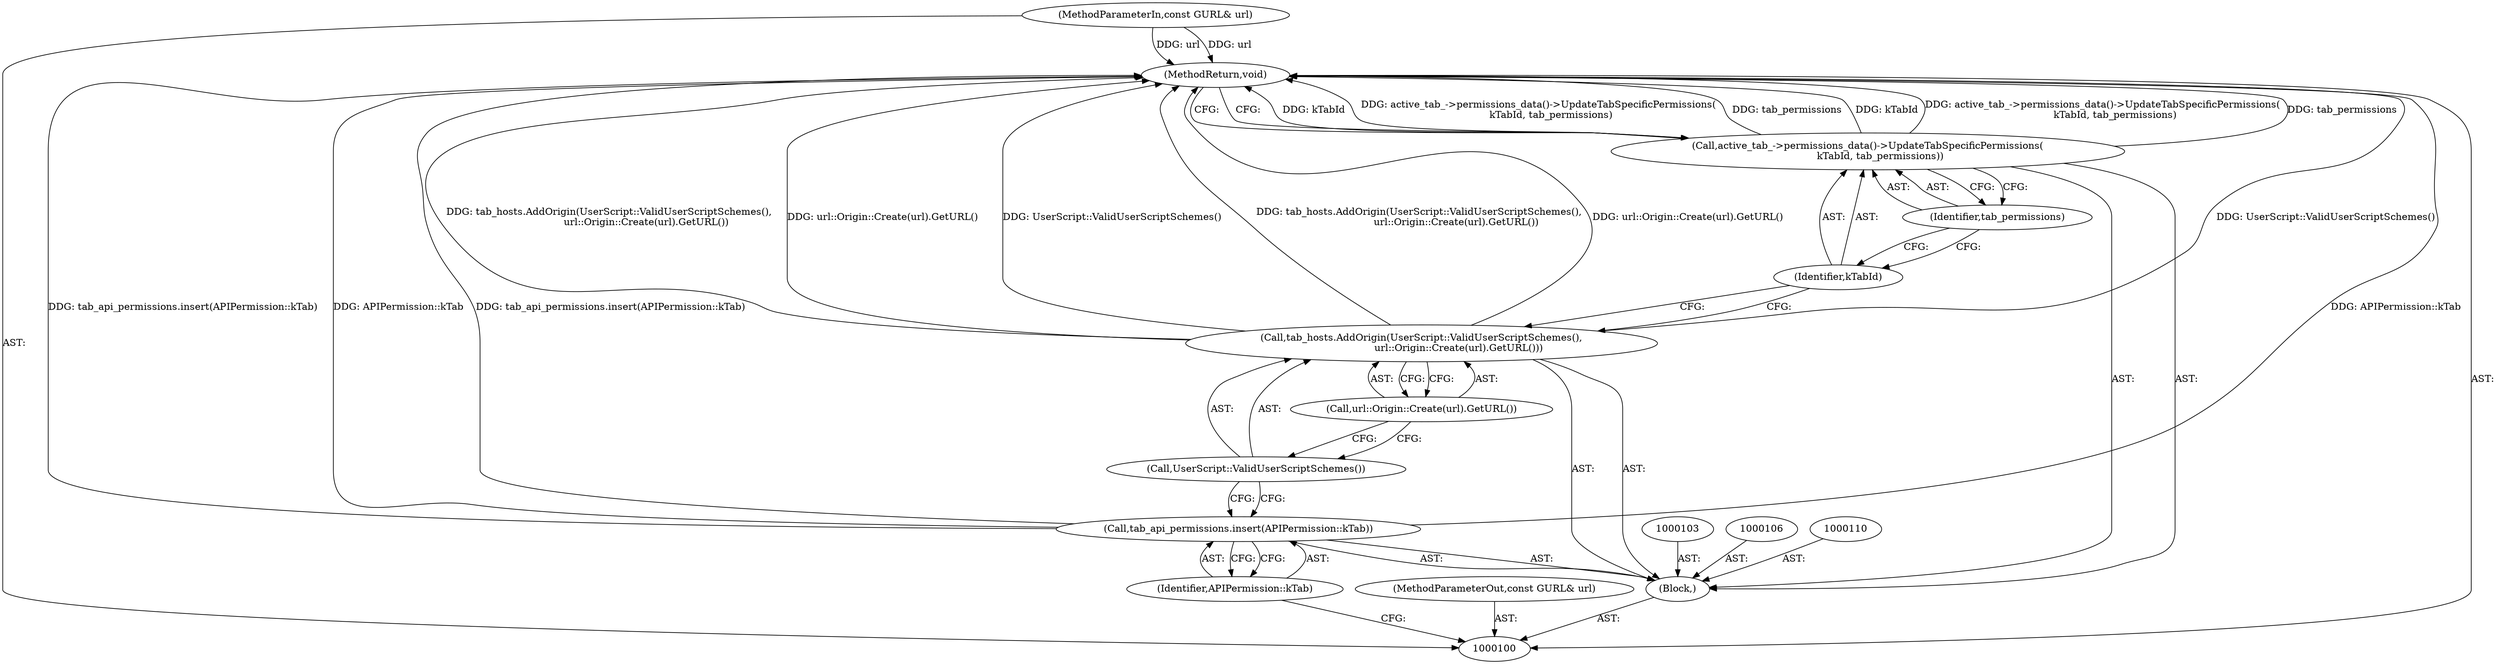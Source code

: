digraph "1_Chrome_0660e08731fd42076d7242068e9eaed1482b14d5_5" {
"1000114" [label="(MethodReturn,void)"];
"1000101" [label="(MethodParameterIn,const GURL& url)"];
"1000142" [label="(MethodParameterOut,const GURL& url)"];
"1000102" [label="(Block,)"];
"1000111" [label="(Call,active_tab_->permissions_data()->UpdateTabSpecificPermissions(\n        kTabId, tab_permissions))"];
"1000113" [label="(Identifier,tab_permissions)"];
"1000112" [label="(Identifier,kTabId)"];
"1000105" [label="(Identifier,APIPermission::kTab)"];
"1000104" [label="(Call,tab_api_permissions.insert(APIPermission::kTab))"];
"1000108" [label="(Call,UserScript::ValidUserScriptSchemes())"];
"1000107" [label="(Call,tab_hosts.AddOrigin(UserScript::ValidUserScriptSchemes(),\n                        url::Origin::Create(url).GetURL()))"];
"1000109" [label="(Call,url::Origin::Create(url).GetURL())"];
"1000114" -> "1000100"  [label="AST: "];
"1000114" -> "1000111"  [label="CFG: "];
"1000107" -> "1000114"  [label="DDG: UserScript::ValidUserScriptSchemes()"];
"1000107" -> "1000114"  [label="DDG: tab_hosts.AddOrigin(UserScript::ValidUserScriptSchemes(),\n                        url::Origin::Create(url).GetURL())"];
"1000107" -> "1000114"  [label="DDG: url::Origin::Create(url).GetURL()"];
"1000104" -> "1000114"  [label="DDG: tab_api_permissions.insert(APIPermission::kTab)"];
"1000104" -> "1000114"  [label="DDG: APIPermission::kTab"];
"1000111" -> "1000114"  [label="DDG: kTabId"];
"1000111" -> "1000114"  [label="DDG: active_tab_->permissions_data()->UpdateTabSpecificPermissions(\n        kTabId, tab_permissions)"];
"1000111" -> "1000114"  [label="DDG: tab_permissions"];
"1000101" -> "1000114"  [label="DDG: url"];
"1000101" -> "1000100"  [label="AST: "];
"1000101" -> "1000114"  [label="DDG: url"];
"1000142" -> "1000100"  [label="AST: "];
"1000102" -> "1000100"  [label="AST: "];
"1000103" -> "1000102"  [label="AST: "];
"1000104" -> "1000102"  [label="AST: "];
"1000106" -> "1000102"  [label="AST: "];
"1000107" -> "1000102"  [label="AST: "];
"1000110" -> "1000102"  [label="AST: "];
"1000111" -> "1000102"  [label="AST: "];
"1000111" -> "1000102"  [label="AST: "];
"1000111" -> "1000113"  [label="CFG: "];
"1000112" -> "1000111"  [label="AST: "];
"1000113" -> "1000111"  [label="AST: "];
"1000114" -> "1000111"  [label="CFG: "];
"1000111" -> "1000114"  [label="DDG: kTabId"];
"1000111" -> "1000114"  [label="DDG: active_tab_->permissions_data()->UpdateTabSpecificPermissions(\n        kTabId, tab_permissions)"];
"1000111" -> "1000114"  [label="DDG: tab_permissions"];
"1000113" -> "1000111"  [label="AST: "];
"1000113" -> "1000112"  [label="CFG: "];
"1000111" -> "1000113"  [label="CFG: "];
"1000112" -> "1000111"  [label="AST: "];
"1000112" -> "1000107"  [label="CFG: "];
"1000113" -> "1000112"  [label="CFG: "];
"1000105" -> "1000104"  [label="AST: "];
"1000105" -> "1000100"  [label="CFG: "];
"1000104" -> "1000105"  [label="CFG: "];
"1000104" -> "1000102"  [label="AST: "];
"1000104" -> "1000105"  [label="CFG: "];
"1000105" -> "1000104"  [label="AST: "];
"1000108" -> "1000104"  [label="CFG: "];
"1000104" -> "1000114"  [label="DDG: tab_api_permissions.insert(APIPermission::kTab)"];
"1000104" -> "1000114"  [label="DDG: APIPermission::kTab"];
"1000108" -> "1000107"  [label="AST: "];
"1000108" -> "1000104"  [label="CFG: "];
"1000109" -> "1000108"  [label="CFG: "];
"1000107" -> "1000102"  [label="AST: "];
"1000107" -> "1000109"  [label="CFG: "];
"1000108" -> "1000107"  [label="AST: "];
"1000109" -> "1000107"  [label="AST: "];
"1000112" -> "1000107"  [label="CFG: "];
"1000107" -> "1000114"  [label="DDG: UserScript::ValidUserScriptSchemes()"];
"1000107" -> "1000114"  [label="DDG: tab_hosts.AddOrigin(UserScript::ValidUserScriptSchemes(),\n                        url::Origin::Create(url).GetURL())"];
"1000107" -> "1000114"  [label="DDG: url::Origin::Create(url).GetURL()"];
"1000109" -> "1000107"  [label="AST: "];
"1000109" -> "1000108"  [label="CFG: "];
"1000107" -> "1000109"  [label="CFG: "];
}
